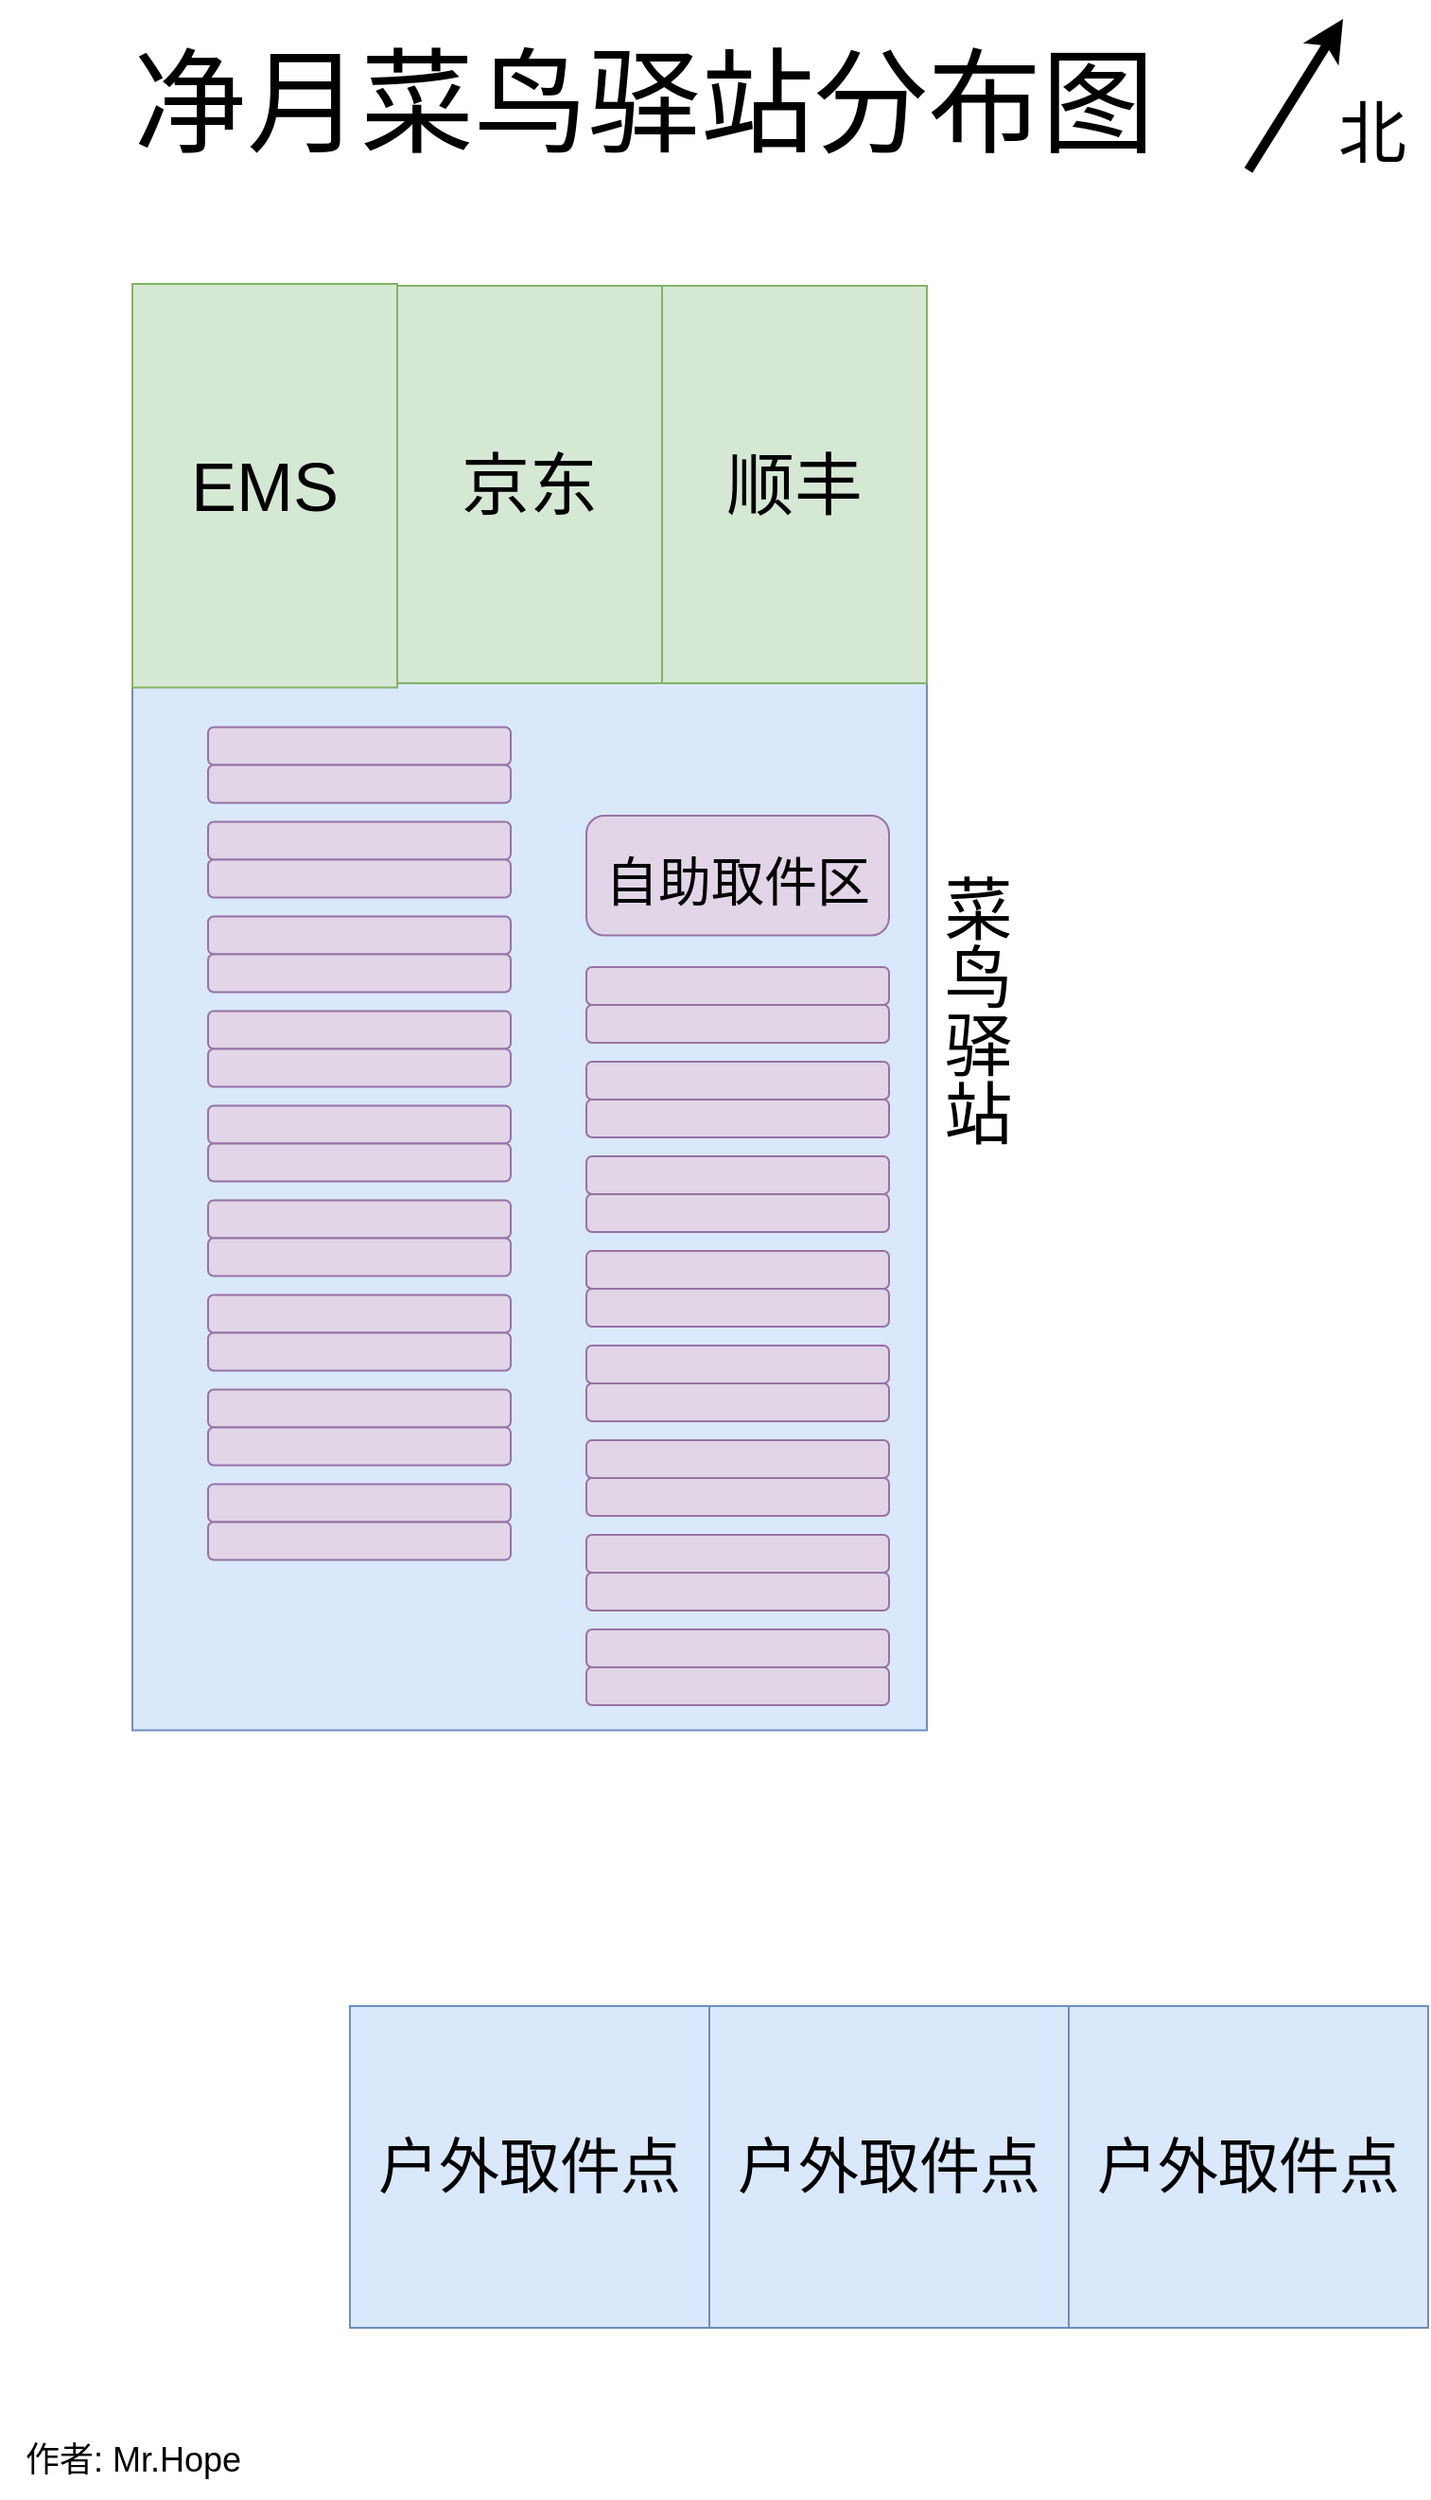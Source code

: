 <mxfile version="24.7.7">
  <diagram id="ftSBkCilWNvY00WkRWPh" name="第 1 页">
    <mxGraphModel dx="2035" dy="1208" grid="1" gridSize="10" guides="1" tooltips="1" connect="1" arrows="1" fold="1" page="1" pageScale="1" pageWidth="800" pageHeight="1350" background="#FFFFFF" math="0" shadow="0">
      <root>
        <mxCell id="0" />
        <mxCell id="1" parent="0" />
        <mxCell id="KWFDjnMZD2PbxV3xAg0K-3" value="菜鸟驿站" style="rounded=0;whiteSpace=wrap;html=1;fillColor=#dae8fc;strokeColor=#6c8ebf;fontSize=36;labelPosition=right;verticalLabelPosition=middle;align=left;verticalAlign=middle;textDirection=vertical-lr;" parent="1" vertex="1">
          <mxGeometry x="80" y="174.28" width="420" height="760" as="geometry" />
        </mxCell>
        <mxCell id="KWFDjnMZD2PbxV3xAg0K-17" value="&lt;font style=&quot;font-size: 28px;&quot;&gt;自助取件区&lt;/font&gt;" style="rounded=1;whiteSpace=wrap;html=1;fontSize=36;fillColor=#e1d5e7;strokeColor=#9673a6;" parent="1" vertex="1">
          <mxGeometry x="320" y="451" width="160" height="63.28" as="geometry" />
        </mxCell>
        <mxCell id="KWFDjnMZD2PbxV3xAg0K-21" value="" style="rounded=1;whiteSpace=wrap;html=1;fontSize=36;fillColor=#e1d5e7;strokeColor=#9673a6;" parent="1" vertex="1">
          <mxGeometry x="320" y="531" width="160" height="20" as="geometry" />
        </mxCell>
        <mxCell id="KWFDjnMZD2PbxV3xAg0K-22" value="" style="rounded=1;whiteSpace=wrap;html=1;fontSize=36;fillColor=#e1d5e7;strokeColor=#9673a6;" parent="1" vertex="1">
          <mxGeometry x="320" y="551" width="160" height="20" as="geometry" />
        </mxCell>
        <mxCell id="KWFDjnMZD2PbxV3xAg0K-23" value="" style="rounded=1;whiteSpace=wrap;html=1;fontSize=36;fillColor=#e1d5e7;strokeColor=#9673a6;" parent="1" vertex="1">
          <mxGeometry x="320" y="581" width="160" height="20" as="geometry" />
        </mxCell>
        <mxCell id="KWFDjnMZD2PbxV3xAg0K-24" value="" style="rounded=1;whiteSpace=wrap;html=1;fontSize=36;fillColor=#e1d5e7;strokeColor=#9673a6;" parent="1" vertex="1">
          <mxGeometry x="320" y="601" width="160" height="20" as="geometry" />
        </mxCell>
        <mxCell id="KWFDjnMZD2PbxV3xAg0K-25" value="" style="rounded=1;whiteSpace=wrap;html=1;fontSize=36;fillColor=#e1d5e7;strokeColor=#9673a6;" parent="1" vertex="1">
          <mxGeometry x="320" y="631" width="160" height="20" as="geometry" />
        </mxCell>
        <mxCell id="KWFDjnMZD2PbxV3xAg0K-26" value="" style="rounded=1;whiteSpace=wrap;html=1;fontSize=36;fillColor=#e1d5e7;strokeColor=#9673a6;" parent="1" vertex="1">
          <mxGeometry x="320" y="651" width="160" height="20" as="geometry" />
        </mxCell>
        <mxCell id="KWFDjnMZD2PbxV3xAg0K-29" value="" style="rounded=1;whiteSpace=wrap;html=1;fontSize=36;fillColor=#e1d5e7;strokeColor=#9673a6;" parent="1" vertex="1">
          <mxGeometry x="320" y="681" width="160" height="20" as="geometry" />
        </mxCell>
        <mxCell id="KWFDjnMZD2PbxV3xAg0K-30" value="" style="rounded=1;whiteSpace=wrap;html=1;fontSize=36;fillColor=#e1d5e7;strokeColor=#9673a6;" parent="1" vertex="1">
          <mxGeometry x="320" y="701" width="160" height="20" as="geometry" />
        </mxCell>
        <mxCell id="KWFDjnMZD2PbxV3xAg0K-33" value="京东" style="rounded=0;whiteSpace=wrap;html=1;fontSize=36;fillColor=#d5e8d4;strokeColor=#82b366;" parent="1" vertex="1">
          <mxGeometry x="220" y="171" width="140" height="210" as="geometry" />
        </mxCell>
        <mxCell id="KWFDjnMZD2PbxV3xAg0K-34" value="顺丰" style="rounded=0;whiteSpace=wrap;html=1;fontSize=36;fillColor=#d5e8d4;strokeColor=#82b366;" parent="1" vertex="1">
          <mxGeometry x="360" y="171" width="140" height="210" as="geometry" />
        </mxCell>
        <mxCell id="KWFDjnMZD2PbxV3xAg0K-47" value="EMS" style="rounded=0;whiteSpace=wrap;html=1;fontSize=36;fillColor=#d5e8d4;strokeColor=#82b366;" parent="1" vertex="1">
          <mxGeometry x="80" y="170" width="140" height="213.28" as="geometry" />
        </mxCell>
        <mxCell id="KWFDjnMZD2PbxV3xAg0K-49" value="" style="rounded=1;whiteSpace=wrap;html=1;fontSize=36;fillColor=#e1d5e7;strokeColor=#9673a6;" parent="1" vertex="1">
          <mxGeometry x="320" y="731" width="160" height="20" as="geometry" />
        </mxCell>
        <mxCell id="KWFDjnMZD2PbxV3xAg0K-50" value="" style="rounded=1;whiteSpace=wrap;html=1;fontSize=36;fillColor=#e1d5e7;strokeColor=#9673a6;" parent="1" vertex="1">
          <mxGeometry x="320" y="751" width="160" height="20" as="geometry" />
        </mxCell>
        <mxCell id="KWFDjnMZD2PbxV3xAg0K-51" value="" style="rounded=1;whiteSpace=wrap;html=1;fontSize=36;fillColor=#e1d5e7;strokeColor=#9673a6;" parent="1" vertex="1">
          <mxGeometry x="320" y="781" width="160" height="20" as="geometry" />
        </mxCell>
        <mxCell id="KWFDjnMZD2PbxV3xAg0K-52" value="" style="rounded=1;whiteSpace=wrap;html=1;fontSize=36;fillColor=#e1d5e7;strokeColor=#9673a6;" parent="1" vertex="1">
          <mxGeometry x="320" y="801" width="160" height="20" as="geometry" />
        </mxCell>
        <mxCell id="KWFDjnMZD2PbxV3xAg0K-53" value="" style="rounded=1;whiteSpace=wrap;html=1;fontSize=36;fillColor=#e1d5e7;strokeColor=#9673a6;" parent="1" vertex="1">
          <mxGeometry x="320" y="831" width="160" height="20" as="geometry" />
        </mxCell>
        <mxCell id="KWFDjnMZD2PbxV3xAg0K-54" value="" style="rounded=1;whiteSpace=wrap;html=1;fontSize=36;fillColor=#e1d5e7;strokeColor=#9673a6;" parent="1" vertex="1">
          <mxGeometry x="320" y="851" width="160" height="20" as="geometry" />
        </mxCell>
        <mxCell id="KWFDjnMZD2PbxV3xAg0K-76" value="" style="rounded=1;whiteSpace=wrap;html=1;fontSize=36;fillColor=#e1d5e7;strokeColor=#9673a6;" parent="1" vertex="1">
          <mxGeometry x="320" y="881" width="160" height="20" as="geometry" />
        </mxCell>
        <mxCell id="KWFDjnMZD2PbxV3xAg0K-77" value="" style="rounded=1;whiteSpace=wrap;html=1;fontSize=36;fillColor=#e1d5e7;strokeColor=#9673a6;" parent="1" vertex="1">
          <mxGeometry x="320" y="901" width="160" height="20" as="geometry" />
        </mxCell>
        <mxCell id="KWFDjnMZD2PbxV3xAg0K-79" value="" style="rounded=1;whiteSpace=wrap;html=1;fontSize=36;fillColor=#e1d5e7;strokeColor=#9673a6;" parent="1" vertex="1">
          <mxGeometry x="120" y="404.28" width="160" height="20" as="geometry" />
        </mxCell>
        <mxCell id="KWFDjnMZD2PbxV3xAg0K-80" value="" style="rounded=1;whiteSpace=wrap;html=1;fontSize=36;fillColor=#e1d5e7;strokeColor=#9673a6;" parent="1" vertex="1">
          <mxGeometry x="120" y="424.28" width="160" height="20" as="geometry" />
        </mxCell>
        <mxCell id="KWFDjnMZD2PbxV3xAg0K-81" value="" style="rounded=1;whiteSpace=wrap;html=1;fontSize=36;fillColor=#e1d5e7;strokeColor=#9673a6;" parent="1" vertex="1">
          <mxGeometry x="120" y="454.28" width="160" height="20" as="geometry" />
        </mxCell>
        <mxCell id="KWFDjnMZD2PbxV3xAg0K-82" value="" style="rounded=1;whiteSpace=wrap;html=1;fontSize=36;fillColor=#e1d5e7;strokeColor=#9673a6;" parent="1" vertex="1">
          <mxGeometry x="120" y="504.28" width="160" height="20" as="geometry" />
        </mxCell>
        <mxCell id="KWFDjnMZD2PbxV3xAg0K-83" value="" style="rounded=1;whiteSpace=wrap;html=1;fontSize=36;fillColor=#e1d5e7;strokeColor=#9673a6;" parent="1" vertex="1">
          <mxGeometry x="120" y="524.28" width="160" height="20" as="geometry" />
        </mxCell>
        <mxCell id="KWFDjnMZD2PbxV3xAg0K-84" value="" style="rounded=1;whiteSpace=wrap;html=1;fontSize=36;fillColor=#e1d5e7;strokeColor=#9673a6;" parent="1" vertex="1">
          <mxGeometry x="120" y="554.28" width="160" height="20" as="geometry" />
        </mxCell>
        <mxCell id="KWFDjnMZD2PbxV3xAg0K-85" value="" style="rounded=1;whiteSpace=wrap;html=1;fontSize=36;fillColor=#e1d5e7;strokeColor=#9673a6;" parent="1" vertex="1">
          <mxGeometry x="120" y="574.28" width="160" height="20" as="geometry" />
        </mxCell>
        <mxCell id="KWFDjnMZD2PbxV3xAg0K-86" value="" style="rounded=1;whiteSpace=wrap;html=1;fontSize=36;fillColor=#e1d5e7;strokeColor=#9673a6;" parent="1" vertex="1">
          <mxGeometry x="120" y="604.28" width="160" height="20" as="geometry" />
        </mxCell>
        <mxCell id="KWFDjnMZD2PbxV3xAg0K-87" value="" style="rounded=1;whiteSpace=wrap;html=1;fontSize=36;fillColor=#e1d5e7;strokeColor=#9673a6;" parent="1" vertex="1">
          <mxGeometry x="120" y="624.28" width="160" height="20" as="geometry" />
        </mxCell>
        <mxCell id="KWFDjnMZD2PbxV3xAg0K-89" value="" style="rounded=1;whiteSpace=wrap;html=1;fontSize=36;fillColor=#e1d5e7;strokeColor=#9673a6;" parent="1" vertex="1">
          <mxGeometry x="120" y="474.28" width="160" height="20" as="geometry" />
        </mxCell>
        <mxCell id="KWFDjnMZD2PbxV3xAg0K-90" value="" style="rounded=1;whiteSpace=wrap;html=1;fontSize=36;fillColor=#e1d5e7;strokeColor=#9673a6;" parent="1" vertex="1">
          <mxGeometry x="120" y="654.28" width="160" height="20" as="geometry" />
        </mxCell>
        <mxCell id="KWFDjnMZD2PbxV3xAg0K-91" value="" style="rounded=1;whiteSpace=wrap;html=1;fontSize=36;fillColor=#e1d5e7;strokeColor=#9673a6;" parent="1" vertex="1">
          <mxGeometry x="120" y="674.28" width="160" height="20" as="geometry" />
        </mxCell>
        <mxCell id="KWFDjnMZD2PbxV3xAg0K-92" value="" style="rounded=1;whiteSpace=wrap;html=1;fontSize=36;fillColor=#e1d5e7;strokeColor=#9673a6;" parent="1" vertex="1">
          <mxGeometry x="120" y="704.28" width="160" height="20" as="geometry" />
        </mxCell>
        <mxCell id="KWFDjnMZD2PbxV3xAg0K-93" value="" style="rounded=1;whiteSpace=wrap;html=1;fontSize=36;fillColor=#e1d5e7;strokeColor=#9673a6;" parent="1" vertex="1">
          <mxGeometry x="120" y="724.28" width="160" height="20" as="geometry" />
        </mxCell>
        <mxCell id="KWFDjnMZD2PbxV3xAg0K-94" value="" style="rounded=1;whiteSpace=wrap;html=1;fontSize=36;fillColor=#e1d5e7;strokeColor=#9673a6;" parent="1" vertex="1">
          <mxGeometry x="120" y="754.28" width="160" height="20" as="geometry" />
        </mxCell>
        <mxCell id="KWFDjnMZD2PbxV3xAg0K-95" value="" style="rounded=1;whiteSpace=wrap;html=1;fontSize=36;fillColor=#e1d5e7;strokeColor=#9673a6;" parent="1" vertex="1">
          <mxGeometry x="120" y="774.28" width="160" height="20" as="geometry" />
        </mxCell>
        <mxCell id="KWFDjnMZD2PbxV3xAg0K-96" value="" style="rounded=1;whiteSpace=wrap;html=1;fontSize=36;fillColor=#e1d5e7;strokeColor=#9673a6;" parent="1" vertex="1">
          <mxGeometry x="120" y="804.28" width="160" height="20" as="geometry" />
        </mxCell>
        <mxCell id="KWFDjnMZD2PbxV3xAg0K-97" value="" style="rounded=1;whiteSpace=wrap;html=1;fontSize=36;fillColor=#e1d5e7;strokeColor=#9673a6;" parent="1" vertex="1">
          <mxGeometry x="120" y="824.28" width="160" height="20" as="geometry" />
        </mxCell>
        <mxCell id="KWFDjnMZD2PbxV3xAg0K-175" value="&lt;span style=&quot;font-size: 60px;&quot;&gt;净月菜鸟驿站分布图&lt;/span&gt;" style="text;html=1;resizable=0;autosize=1;align=center;verticalAlign=middle;points=[];fillColor=none;strokeColor=none;rounded=0;fontSize=36;" parent="1" vertex="1">
          <mxGeometry x="70.0" y="30" width="560" height="90" as="geometry" />
        </mxCell>
        <mxCell id="GO4G7ff1l8cpLPmO6-v7-87" value="&lt;font style=&quot;font-size: 32px;&quot;&gt;户外取件点&lt;/font&gt;" style="rounded=0;whiteSpace=wrap;html=1;labelBackgroundColor=none;fontSize=24;fillColor=#dae8fc;strokeColor=#6c8ebf;" parent="1" vertex="1">
          <mxGeometry x="195" y="1080" width="190" height="170" as="geometry" />
        </mxCell>
        <mxCell id="IsCx0FaSqKw-vqXKOBhs-2" value="&lt;font style=&quot;font-size: 18px;&quot;&gt;作者: Mr.Hope&lt;/font&gt;" style="text;html=1;resizable=0;autosize=1;align=center;verticalAlign=middle;points=[];fillColor=none;strokeColor=none;rounded=0;" parent="1" vertex="1">
          <mxGeometry x="10" y="1300" width="140" height="40" as="geometry" />
        </mxCell>
        <mxCell id="RHJNPDb1XvJoAS2OJmdZ-1" value="&lt;span style=&quot;font-size: 32px;&quot;&gt;户外取件点&lt;/span&gt;" style="rounded=0;whiteSpace=wrap;html=1;labelBackgroundColor=none;fontSize=24;fillColor=#dae8fc;strokeColor=#6c8ebf;" vertex="1" parent="1">
          <mxGeometry x="385" y="1080" width="190" height="170" as="geometry" />
        </mxCell>
        <mxCell id="RHJNPDb1XvJoAS2OJmdZ-2" value="&lt;span style=&quot;font-size: 32px;&quot;&gt;户外取件点&lt;/span&gt;" style="rounded=0;whiteSpace=wrap;html=1;labelBackgroundColor=none;fontSize=24;fillColor=#dae8fc;strokeColor=#6c8ebf;" vertex="1" parent="1">
          <mxGeometry x="575" y="1080" width="190" height="170" as="geometry" />
        </mxCell>
        <mxCell id="RHJNPDb1XvJoAS2OJmdZ-3" value="" style="endArrow=classic;html=1;rounded=0;strokeWidth=5;" edge="1" parent="1">
          <mxGeometry width="50" height="50" relative="1" as="geometry">
            <mxPoint x="670" y="110" as="sourcePoint" />
            <mxPoint x="720" y="30" as="targetPoint" />
          </mxGeometry>
        </mxCell>
        <mxCell id="RHJNPDb1XvJoAS2OJmdZ-4" value="&lt;span style=&quot;&quot;&gt;北&lt;/span&gt;" style="text;html=1;resizable=0;autosize=1;align=center;verticalAlign=middle;points=[];fillColor=none;strokeColor=none;rounded=0;fontSize=36;" vertex="1" parent="1">
          <mxGeometry x="705.0" y="60" width="60" height="60" as="geometry" />
        </mxCell>
      </root>
    </mxGraphModel>
  </diagram>
</mxfile>
